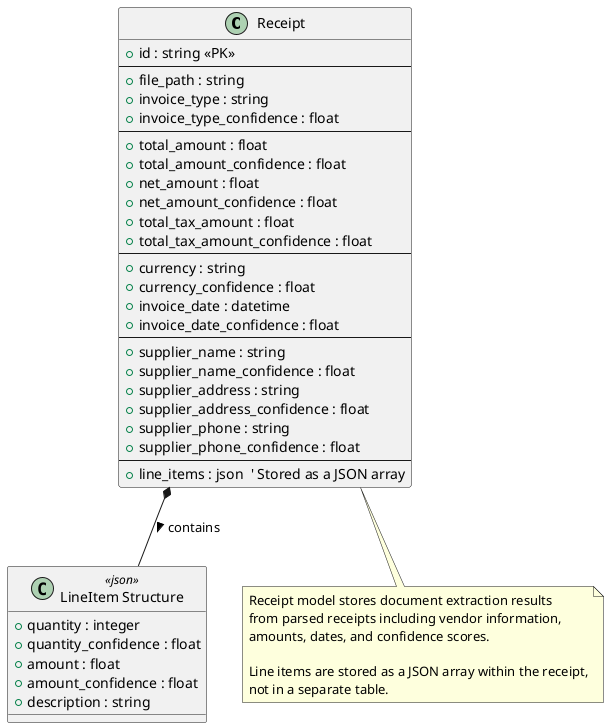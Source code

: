 @startuml Receipt Schema

' Use class diagram notation which is more compatible
class "Receipt" as receipt {
  + id : string <<PK>>
  --
  + file_path : string
  + invoice_type : string
  + invoice_type_confidence : float
  --
  + total_amount : float
  + total_amount_confidence : float
  + net_amount : float
  + net_amount_confidence : float
  + total_tax_amount : float
  + total_tax_amount_confidence : float
  --
  + currency : string
  + currency_confidence : float
  + invoice_date : datetime
  + invoice_date_confidence : float
  --
  + supplier_name : string
  + supplier_name_confidence : float
  + supplier_address : string
  + supplier_address_confidence : float
  + supplier_phone : string
  + supplier_phone_confidence : float
  --
  + line_items : json  ' Stored as a JSON array
}

class "LineItem Structure" as lineitem <<json>> {
  + quantity : integer
  + quantity_confidence : float
  + amount : float
  + amount_confidence : float
  + description : string
}

receipt *-- lineitem : contains >

note bottom of receipt
  Receipt model stores document extraction results
  from parsed receipts including vendor information,
  amounts, dates, and confidence scores.
  
  Line items are stored as a JSON array within the receipt,
  not in a separate table.
end note

@enduml 